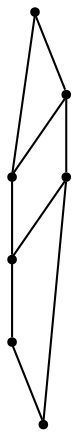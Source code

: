 graph {
  node [shape=point,comment="{\"directed\":false,\"doi\":\"10.1007/978-3-540-31843-9_41\",\"figure\":\"7\"}"]

  v0 [pos="508.0611827761627,475.8526030040923"]
  v1 [pos="564.7634084302326,305.773435320173"]
  v2 [pos="564.7634084302326,249.07965887160532"]
  v3 [pos="564.7634084302326,362.4651772635324"]
  v4 [pos="564.7634084302326,419.15895371210013"]
  v5 [pos="448.02917196584303,419.15895371210013"]
  v6 [pos="448.02917196584303,362.4651772635324"]

  v5 -- v6 [id="-2",pos="448.02917196584303,419.15895371210013 448.02917196584303,362.4651772635324 448.02917196584303,362.4651772635324 448.02917196584303,362.4651772635324"]
  v0 -- v5 [id="-5",pos="508.0611827761627,475.8526030040923 448.02917196584303,419.15895371210013 448.02917196584303,419.15895371210013 448.02917196584303,419.15895371210013"]
  v0 -- v4 [id="-9",pos="508.0611827761627,475.8526030040923 564.7634084302326,419.15895371210013 564.7634084302326,419.15895371210013 564.7634084302326,419.15895371210013"]
  v1 -- v2 [id="-10",pos="564.7634084302326,305.773435320173 564.7634084302326,249.07965887160532 564.7634084302326,249.07965887160532 564.7634084302326,249.07965887160532"]
  v3 -- v1 [id="-11",pos="564.7634084302326,362.4651772635324 564.7634084302326,305.773435320173 564.7634084302326,305.773435320173 564.7634084302326,305.773435320173"]
  v4 -- v3 [id="-12",pos="564.7634084302326,419.15895371210013 564.7634084302326,362.4651772635324 564.7634084302326,362.4651772635324 564.7634084302326,362.4651772635324"]
  v6 -- v2 [id="-3",pos="448.02917196584303,362.4651772635324 535.9455123546511,277.07127162388394 535.9455123546511,277.07127162388394 535.9455123546511,277.07127162388394 564.7634084302326,249.07965887160532 564.7634084302326,249.07965887160532 564.7634084302326,249.07965887160532"]
  v5 -- v4 [id="-4",pos="448.02917196584303,419.15895371210013 524.5850744912791,419.15882655552457 524.5850744912791,419.15882655552457 524.5850744912791,419.15882655552457 564.7634084302326,419.15895371210013 564.7634084302326,419.15895371210013 564.7634084302326,419.15895371210013"]
  v6 -- v3 [id="-13",pos="448.02917196584303,362.4651772635324 524.5850744912791,362.4670846121652 524.5850744912791,362.4670846121652 524.5850744912791,362.4670846121652 564.7634084302326,362.4651772635324 564.7634084302326,362.4651772635324 564.7634084302326,362.4651772635324"]
}